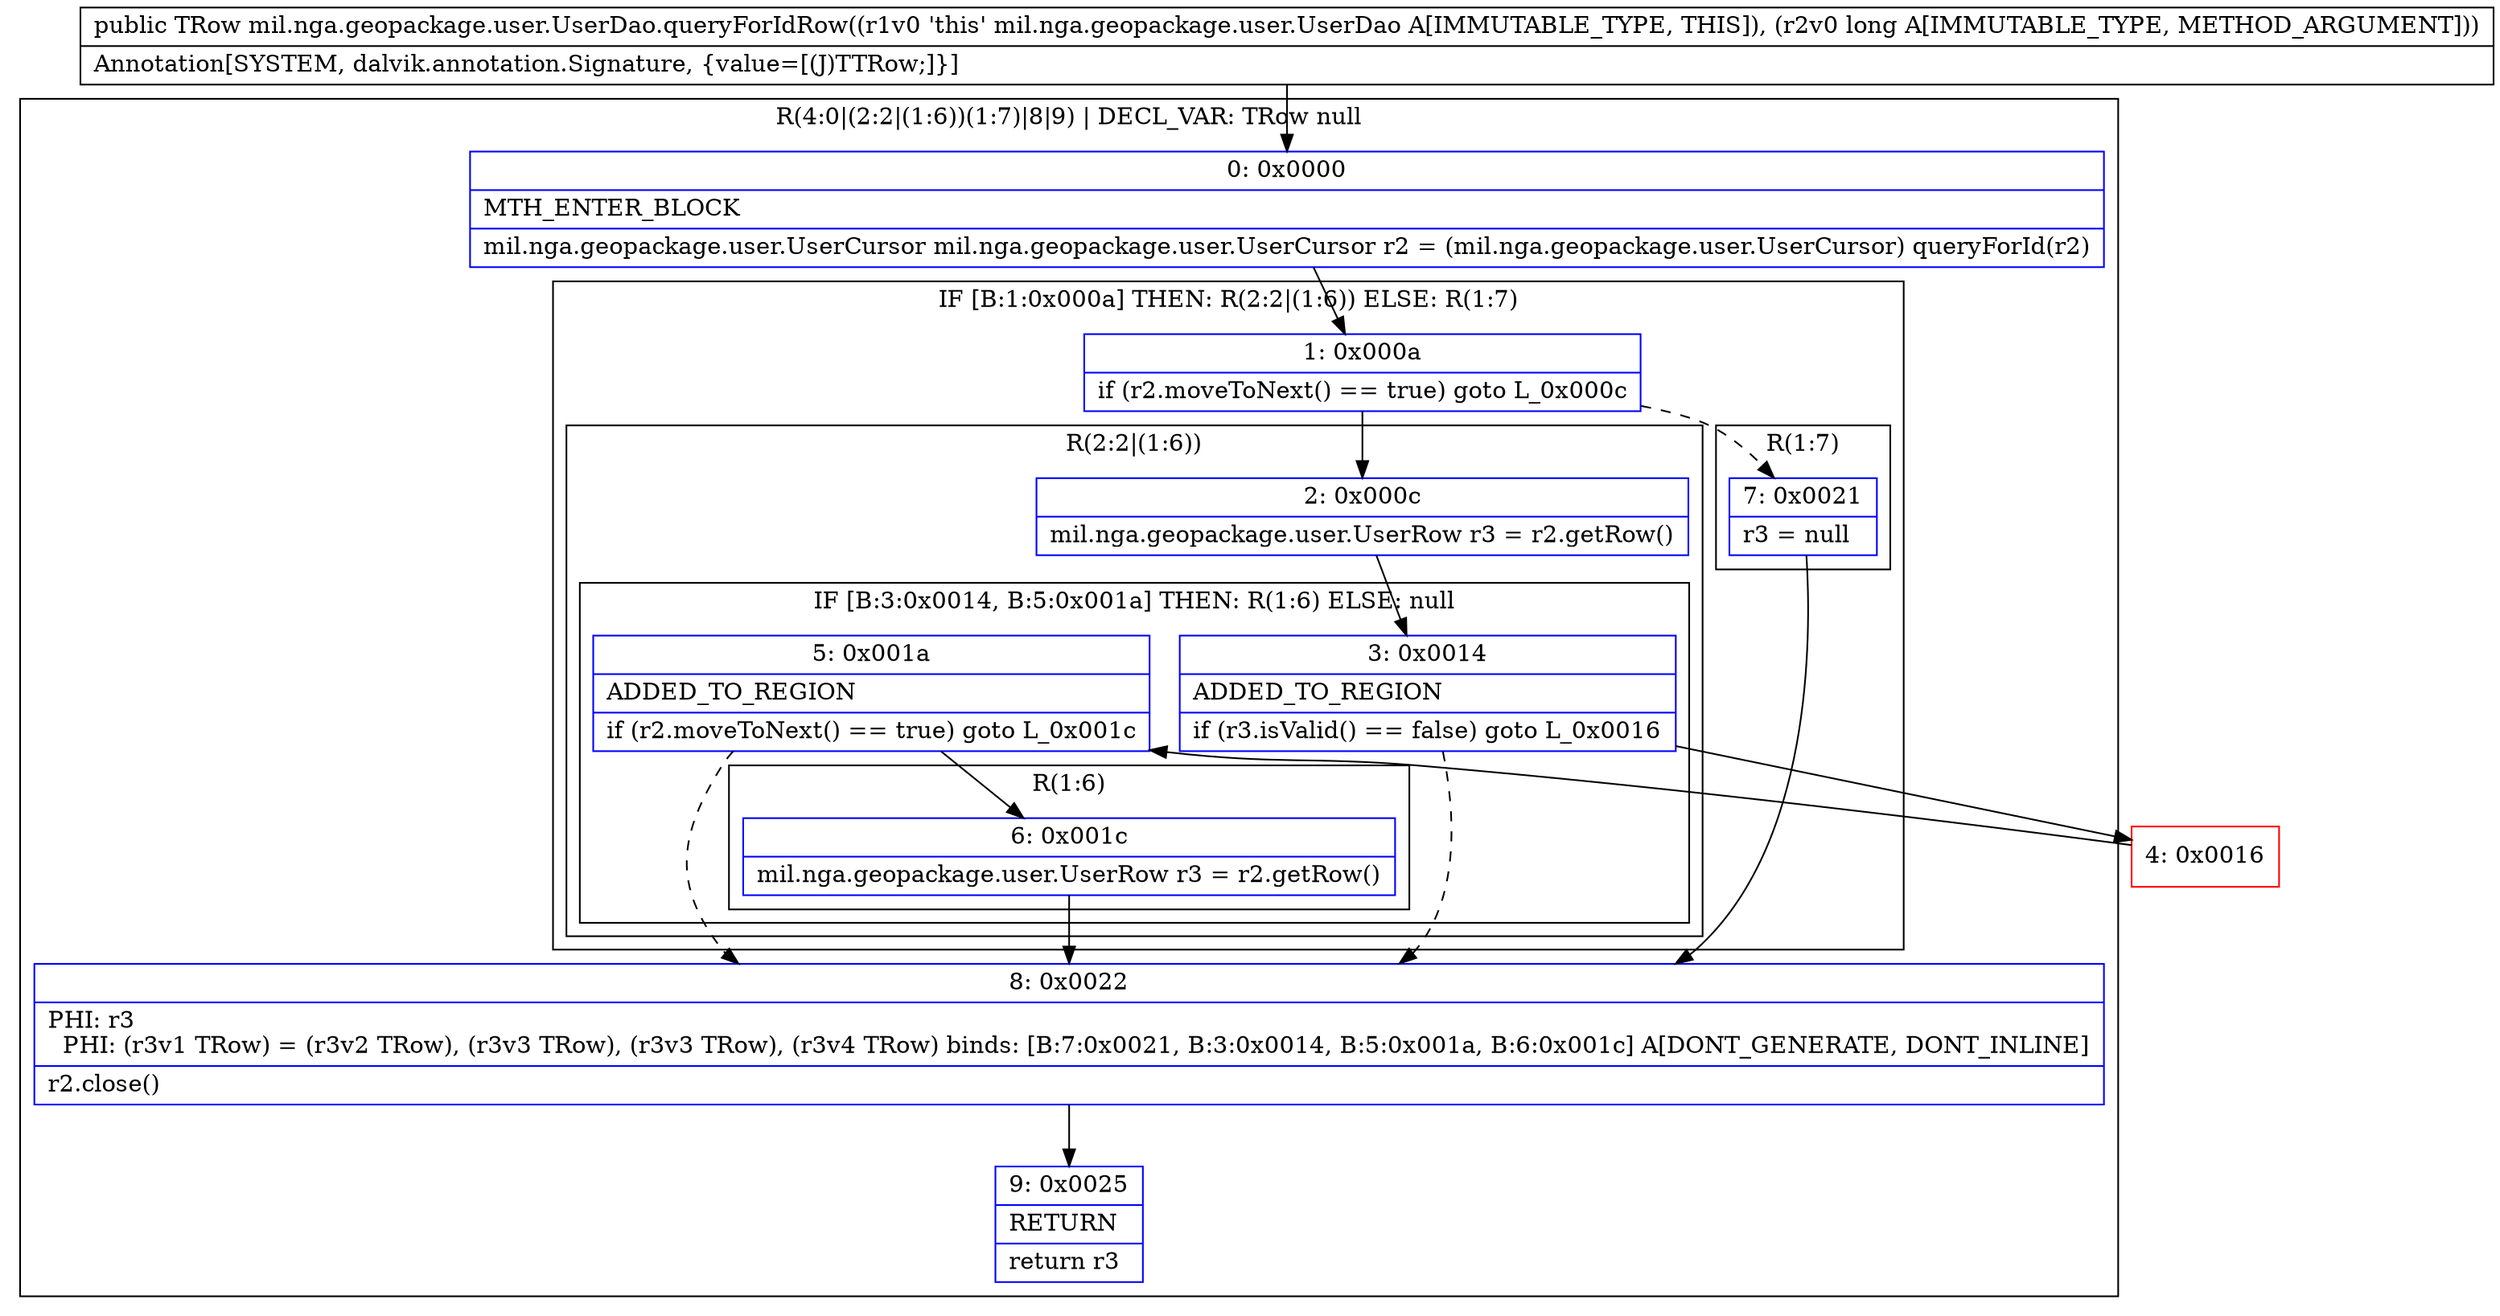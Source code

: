 digraph "CFG formil.nga.geopackage.user.UserDao.queryForIdRow(J)Lmil\/nga\/geopackage\/user\/UserRow;" {
subgraph cluster_Region_1610848225 {
label = "R(4:0|(2:2|(1:6))(1:7)|8|9) | DECL_VAR: TRow null\l";
node [shape=record,color=blue];
Node_0 [shape=record,label="{0\:\ 0x0000|MTH_ENTER_BLOCK\l|mil.nga.geopackage.user.UserCursor mil.nga.geopackage.user.UserCursor r2 = (mil.nga.geopackage.user.UserCursor) queryForId(r2)\l}"];
subgraph cluster_IfRegion_2086746930 {
label = "IF [B:1:0x000a] THEN: R(2:2|(1:6)) ELSE: R(1:7)";
node [shape=record,color=blue];
Node_1 [shape=record,label="{1\:\ 0x000a|if (r2.moveToNext() == true) goto L_0x000c\l}"];
subgraph cluster_Region_585135834 {
label = "R(2:2|(1:6))";
node [shape=record,color=blue];
Node_2 [shape=record,label="{2\:\ 0x000c|mil.nga.geopackage.user.UserRow r3 = r2.getRow()\l}"];
subgraph cluster_IfRegion_278096858 {
label = "IF [B:3:0x0014, B:5:0x001a] THEN: R(1:6) ELSE: null";
node [shape=record,color=blue];
Node_3 [shape=record,label="{3\:\ 0x0014|ADDED_TO_REGION\l|if (r3.isValid() == false) goto L_0x0016\l}"];
Node_5 [shape=record,label="{5\:\ 0x001a|ADDED_TO_REGION\l|if (r2.moveToNext() == true) goto L_0x001c\l}"];
subgraph cluster_Region_1817397942 {
label = "R(1:6)";
node [shape=record,color=blue];
Node_6 [shape=record,label="{6\:\ 0x001c|mil.nga.geopackage.user.UserRow r3 = r2.getRow()\l}"];
}
}
}
subgraph cluster_Region_421418149 {
label = "R(1:7)";
node [shape=record,color=blue];
Node_7 [shape=record,label="{7\:\ 0x0021|r3 = null\l}"];
}
}
Node_8 [shape=record,label="{8\:\ 0x0022|PHI: r3 \l  PHI: (r3v1 TRow) = (r3v2 TRow), (r3v3 TRow), (r3v3 TRow), (r3v4 TRow) binds: [B:7:0x0021, B:3:0x0014, B:5:0x001a, B:6:0x001c] A[DONT_GENERATE, DONT_INLINE]\l|r2.close()\l}"];
Node_9 [shape=record,label="{9\:\ 0x0025|RETURN\l|return r3\l}"];
}
Node_4 [shape=record,color=red,label="{4\:\ 0x0016}"];
MethodNode[shape=record,label="{public TRow mil.nga.geopackage.user.UserDao.queryForIdRow((r1v0 'this' mil.nga.geopackage.user.UserDao A[IMMUTABLE_TYPE, THIS]), (r2v0 long A[IMMUTABLE_TYPE, METHOD_ARGUMENT]))  | Annotation[SYSTEM, dalvik.annotation.Signature, \{value=[(J)TTRow;]\}]\l}"];
MethodNode -> Node_0;
Node_0 -> Node_1;
Node_1 -> Node_2;
Node_1 -> Node_7[style=dashed];
Node_2 -> Node_3;
Node_3 -> Node_4;
Node_3 -> Node_8[style=dashed];
Node_5 -> Node_6;
Node_5 -> Node_8[style=dashed];
Node_6 -> Node_8;
Node_7 -> Node_8;
Node_8 -> Node_9;
Node_4 -> Node_5;
}

